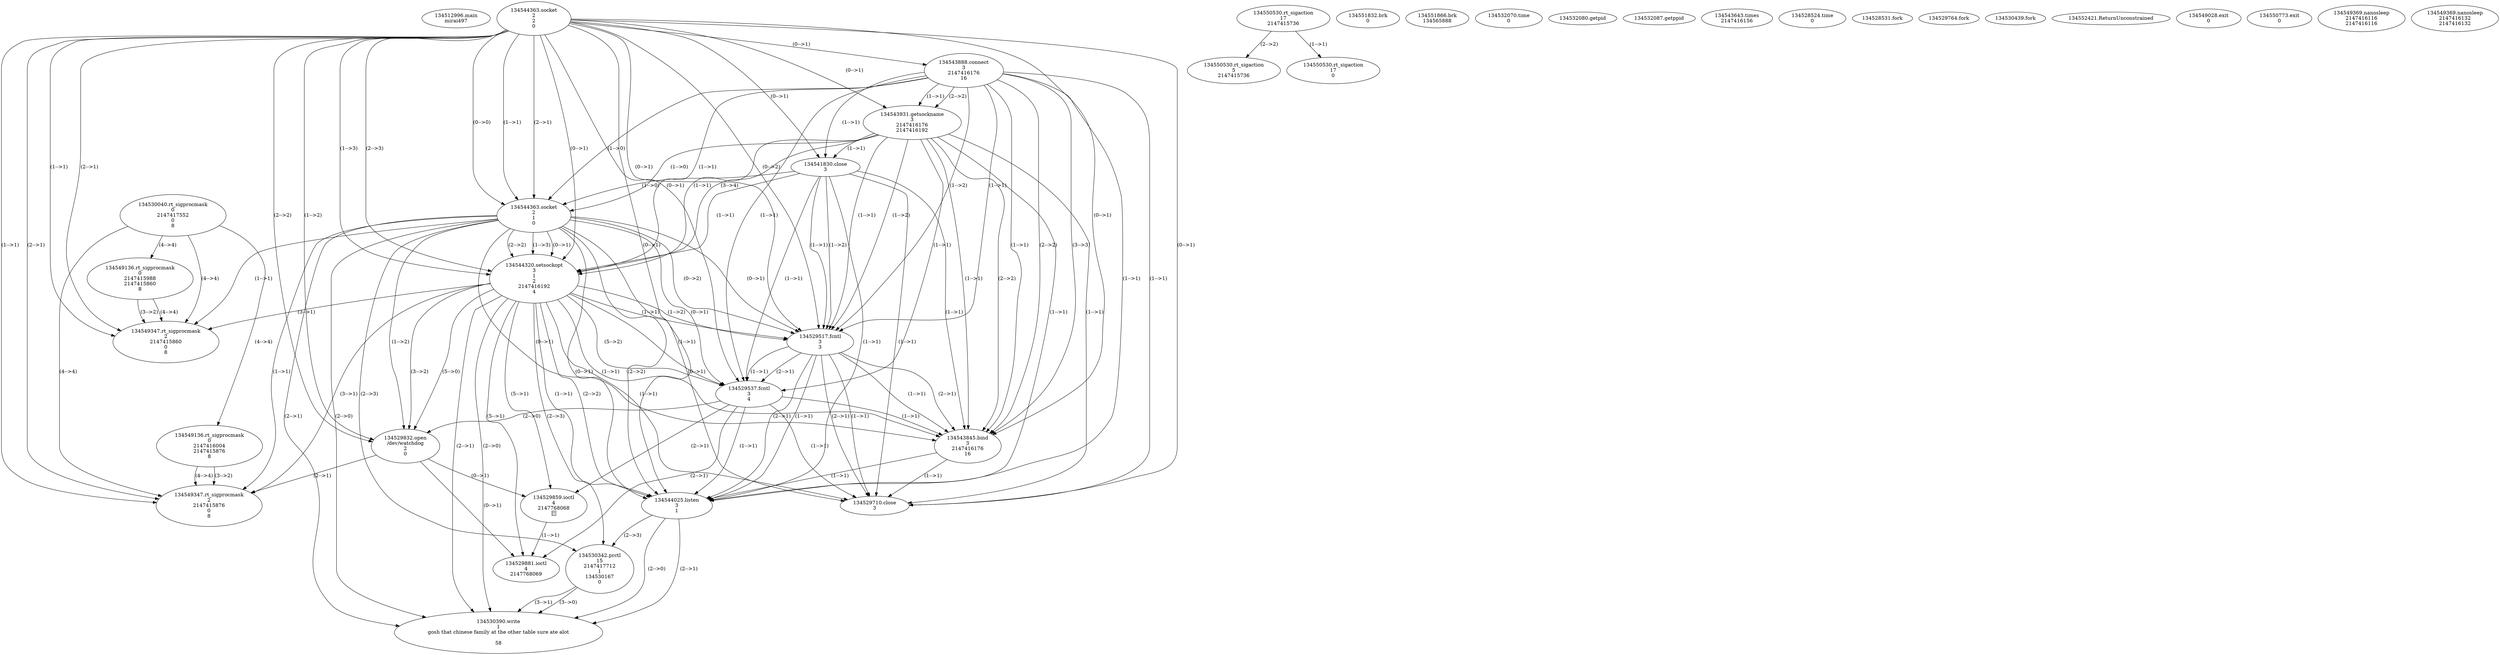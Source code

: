 // Global SCDG with merge call
digraph {
	0 [label="134512996.main
mirai497"]
	1 [label="134530040.rt_sigprocmask
0
2147417552
0
8"]
	2 [label="134550530.rt_sigaction
17
2147415736"]
	3 [label="134550530.rt_sigaction
5
2147415736"]
	2 -> 3 [label="(2-->2)"]
	4 [label="134544363.socket
2
2
0"]
	5 [label="134543888.connect
3
2147416176
16"]
	4 -> 5 [label="(0-->1)"]
	6 [label="134543931.getsockname
3
2147416176
2147416192"]
	4 -> 6 [label="(0-->1)"]
	5 -> 6 [label="(1-->1)"]
	5 -> 6 [label="(2-->2)"]
	7 [label="134541830.close
3"]
	4 -> 7 [label="(0-->1)"]
	5 -> 7 [label="(1-->1)"]
	6 -> 7 [label="(1-->1)"]
	8 [label="134551832.brk
0"]
	9 [label="134551866.brk
134565888"]
	10 [label="134544363.socket
2
1
0"]
	4 -> 10 [label="(1-->1)"]
	4 -> 10 [label="(2-->1)"]
	4 -> 10 [label="(0-->0)"]
	5 -> 10 [label="(1-->0)"]
	6 -> 10 [label="(1-->0)"]
	7 -> 10 [label="(1-->0)"]
	11 [label="134544320.setsockopt
3
1
2
2147416192
4"]
	4 -> 11 [label="(0-->1)"]
	5 -> 11 [label="(1-->1)"]
	6 -> 11 [label="(1-->1)"]
	7 -> 11 [label="(1-->1)"]
	10 -> 11 [label="(0-->1)"]
	10 -> 11 [label="(2-->2)"]
	4 -> 11 [label="(1-->3)"]
	4 -> 11 [label="(2-->3)"]
	10 -> 11 [label="(1-->3)"]
	6 -> 11 [label="(3-->4)"]
	12 [label="134529517.fcntl
3
3"]
	4 -> 12 [label="(0-->1)"]
	5 -> 12 [label="(1-->1)"]
	6 -> 12 [label="(1-->1)"]
	7 -> 12 [label="(1-->1)"]
	10 -> 12 [label="(0-->1)"]
	11 -> 12 [label="(1-->1)"]
	4 -> 12 [label="(0-->2)"]
	5 -> 12 [label="(1-->2)"]
	6 -> 12 [label="(1-->2)"]
	7 -> 12 [label="(1-->2)"]
	10 -> 12 [label="(0-->2)"]
	11 -> 12 [label="(1-->2)"]
	13 [label="134529537.fcntl
3
4"]
	4 -> 13 [label="(0-->1)"]
	5 -> 13 [label="(1-->1)"]
	6 -> 13 [label="(1-->1)"]
	7 -> 13 [label="(1-->1)"]
	10 -> 13 [label="(0-->1)"]
	11 -> 13 [label="(1-->1)"]
	12 -> 13 [label="(1-->1)"]
	12 -> 13 [label="(2-->1)"]
	11 -> 13 [label="(5-->2)"]
	14 [label="134543845.bind
3
2147416176
16"]
	4 -> 14 [label="(0-->1)"]
	5 -> 14 [label="(1-->1)"]
	6 -> 14 [label="(1-->1)"]
	7 -> 14 [label="(1-->1)"]
	10 -> 14 [label="(0-->1)"]
	11 -> 14 [label="(1-->1)"]
	12 -> 14 [label="(1-->1)"]
	12 -> 14 [label="(2-->1)"]
	13 -> 14 [label="(1-->1)"]
	5 -> 14 [label="(2-->2)"]
	6 -> 14 [label="(2-->2)"]
	5 -> 14 [label="(3-->3)"]
	15 [label="134544025.listen
3
1"]
	4 -> 15 [label="(0-->1)"]
	5 -> 15 [label="(1-->1)"]
	6 -> 15 [label="(1-->1)"]
	7 -> 15 [label="(1-->1)"]
	10 -> 15 [label="(0-->1)"]
	11 -> 15 [label="(1-->1)"]
	12 -> 15 [label="(1-->1)"]
	12 -> 15 [label="(2-->1)"]
	13 -> 15 [label="(1-->1)"]
	14 -> 15 [label="(1-->1)"]
	10 -> 15 [label="(2-->2)"]
	11 -> 15 [label="(2-->2)"]
	16 [label="134532070.time
0"]
	17 [label="134532080.getpid
"]
	18 [label="134532087.getppid
"]
	19 [label="134543643.times
2147416156"]
	20 [label="134530342.prctl
15
2147417712
1
134530167
0"]
	10 -> 20 [label="(2-->3)"]
	11 -> 20 [label="(2-->3)"]
	15 -> 20 [label="(2-->3)"]
	21 [label="134530390.write
1
gosh that chinese family at the other table sure ate alot

58"]
	10 -> 21 [label="(2-->1)"]
	11 -> 21 [label="(2-->1)"]
	15 -> 21 [label="(2-->1)"]
	20 -> 21 [label="(3-->1)"]
	10 -> 21 [label="(2-->0)"]
	11 -> 21 [label="(2-->0)"]
	15 -> 21 [label="(2-->0)"]
	20 -> 21 [label="(3-->0)"]
	22 [label="134528524.time
0"]
	23 [label="134528531.fork
"]
	24 [label="134529764.fork
"]
	25 [label="134530439.fork
"]
	26 [label="134552421.ReturnUnconstrained
"]
	27 [label="134549028.exit
0"]
	28 [label="134550773.exit
0"]
	29 [label="134549136.rt_sigprocmask
0
2147415988
2147415860
8"]
	1 -> 29 [label="(4-->4)"]
	30 [label="134550530.rt_sigaction
17
0"]
	2 -> 30 [label="(1-->1)"]
	31 [label="134549347.rt_sigprocmask
2
2147415860
0
8"]
	4 -> 31 [label="(1-->1)"]
	4 -> 31 [label="(2-->1)"]
	10 -> 31 [label="(1-->1)"]
	11 -> 31 [label="(3-->1)"]
	29 -> 31 [label="(3-->2)"]
	1 -> 31 [label="(4-->4)"]
	29 -> 31 [label="(4-->4)"]
	32 [label="134549369.nanosleep
2147416116
2147416116"]
	33 [label="134529710.close
3"]
	4 -> 33 [label="(0-->1)"]
	5 -> 33 [label="(1-->1)"]
	6 -> 33 [label="(1-->1)"]
	7 -> 33 [label="(1-->1)"]
	10 -> 33 [label="(0-->1)"]
	11 -> 33 [label="(1-->1)"]
	12 -> 33 [label="(1-->1)"]
	12 -> 33 [label="(2-->1)"]
	13 -> 33 [label="(1-->1)"]
	14 -> 33 [label="(1-->1)"]
	34 [label="134529832.open
/dev/watchdog
2
0"]
	4 -> 34 [label="(1-->2)"]
	4 -> 34 [label="(2-->2)"]
	10 -> 34 [label="(1-->2)"]
	11 -> 34 [label="(3-->2)"]
	11 -> 34 [label="(5-->0)"]
	13 -> 34 [label="(2-->0)"]
	35 [label="134529859.ioctl
4
2147768068
"]
	11 -> 35 [label="(5-->1)"]
	13 -> 35 [label="(2-->1)"]
	34 -> 35 [label="(0-->1)"]
	36 [label="134529881.ioctl
4
2147768069
"]
	11 -> 36 [label="(5-->1)"]
	13 -> 36 [label="(2-->1)"]
	34 -> 36 [label="(0-->1)"]
	35 -> 36 [label="(1-->1)"]
	37 [label="134549136.rt_sigprocmask
0
2147416004
2147415876
8"]
	1 -> 37 [label="(4-->4)"]
	38 [label="134549347.rt_sigprocmask
2
2147415876
0
8"]
	4 -> 38 [label="(1-->1)"]
	4 -> 38 [label="(2-->1)"]
	10 -> 38 [label="(1-->1)"]
	11 -> 38 [label="(3-->1)"]
	34 -> 38 [label="(2-->1)"]
	37 -> 38 [label="(3-->2)"]
	1 -> 38 [label="(4-->4)"]
	37 -> 38 [label="(4-->4)"]
	39 [label="134549369.nanosleep
2147416132
2147416132"]
}
